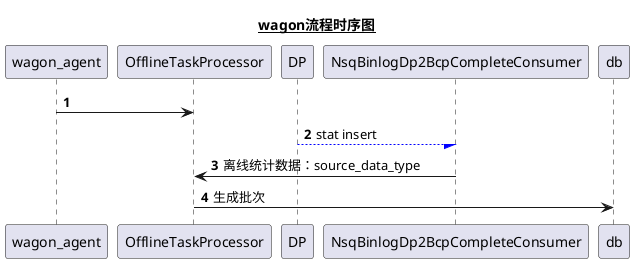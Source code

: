 @startuml

'蓝色虚线表示消息
'灰色虚线表示返回
'红色实线表示内部调用
'红色虚线表示外部调用

title __wagon流程时序图__
autonumber

wagon_agent -> OfflineTaskProcessor:

DP-[#blue]-/NsqBinlogDp2BcpCompleteConsumer: stat insert

NsqBinlogDp2BcpCompleteConsumer  -> OfflineTaskProcessor: 离线统计数据：source_data_type

OfflineTaskProcessor -> db : 生成批次




@enduml